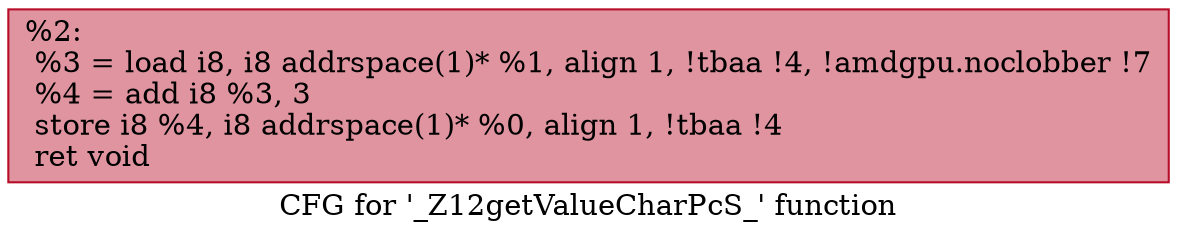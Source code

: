 digraph "CFG for '_Z12getValueCharPcS_' function" {
	label="CFG for '_Z12getValueCharPcS_' function";

	Node0x54669f0 [shape=record,color="#b70d28ff", style=filled, fillcolor="#b70d2870",label="{%2:\l  %3 = load i8, i8 addrspace(1)* %1, align 1, !tbaa !4, !amdgpu.noclobber !7\l  %4 = add i8 %3, 3\l  store i8 %4, i8 addrspace(1)* %0, align 1, !tbaa !4\l  ret void\l}"];
}
